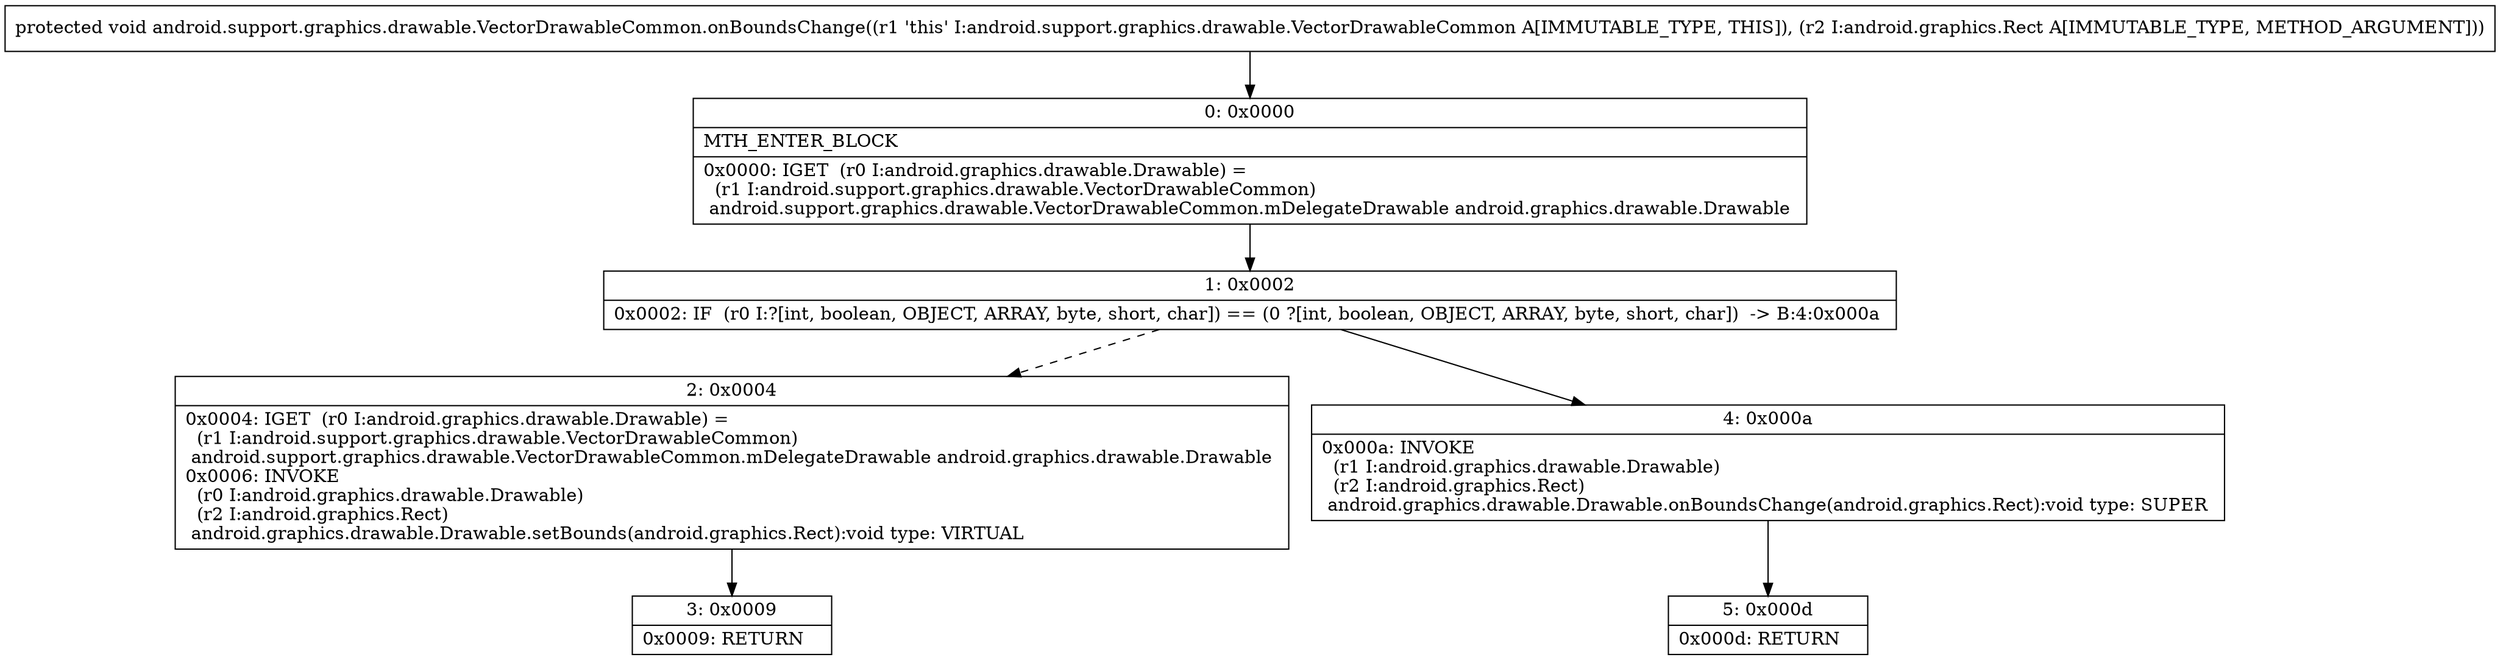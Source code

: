 digraph "CFG forandroid.support.graphics.drawable.VectorDrawableCommon.onBoundsChange(Landroid\/graphics\/Rect;)V" {
Node_0 [shape=record,label="{0\:\ 0x0000|MTH_ENTER_BLOCK\l|0x0000: IGET  (r0 I:android.graphics.drawable.Drawable) = \l  (r1 I:android.support.graphics.drawable.VectorDrawableCommon)\l android.support.graphics.drawable.VectorDrawableCommon.mDelegateDrawable android.graphics.drawable.Drawable \l}"];
Node_1 [shape=record,label="{1\:\ 0x0002|0x0002: IF  (r0 I:?[int, boolean, OBJECT, ARRAY, byte, short, char]) == (0 ?[int, boolean, OBJECT, ARRAY, byte, short, char])  \-\> B:4:0x000a \l}"];
Node_2 [shape=record,label="{2\:\ 0x0004|0x0004: IGET  (r0 I:android.graphics.drawable.Drawable) = \l  (r1 I:android.support.graphics.drawable.VectorDrawableCommon)\l android.support.graphics.drawable.VectorDrawableCommon.mDelegateDrawable android.graphics.drawable.Drawable \l0x0006: INVOKE  \l  (r0 I:android.graphics.drawable.Drawable)\l  (r2 I:android.graphics.Rect)\l android.graphics.drawable.Drawable.setBounds(android.graphics.Rect):void type: VIRTUAL \l}"];
Node_3 [shape=record,label="{3\:\ 0x0009|0x0009: RETURN   \l}"];
Node_4 [shape=record,label="{4\:\ 0x000a|0x000a: INVOKE  \l  (r1 I:android.graphics.drawable.Drawable)\l  (r2 I:android.graphics.Rect)\l android.graphics.drawable.Drawable.onBoundsChange(android.graphics.Rect):void type: SUPER \l}"];
Node_5 [shape=record,label="{5\:\ 0x000d|0x000d: RETURN   \l}"];
MethodNode[shape=record,label="{protected void android.support.graphics.drawable.VectorDrawableCommon.onBoundsChange((r1 'this' I:android.support.graphics.drawable.VectorDrawableCommon A[IMMUTABLE_TYPE, THIS]), (r2 I:android.graphics.Rect A[IMMUTABLE_TYPE, METHOD_ARGUMENT])) }"];
MethodNode -> Node_0;
Node_0 -> Node_1;
Node_1 -> Node_2[style=dashed];
Node_1 -> Node_4;
Node_2 -> Node_3;
Node_4 -> Node_5;
}

